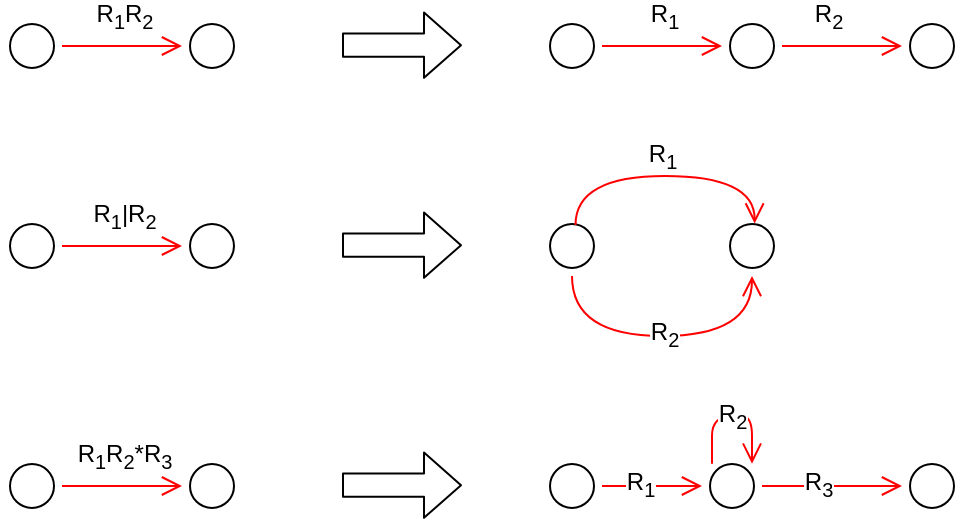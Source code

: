 <mxfile version="12.9.3" type="device"><diagram id="YVb4aEc7RhuX0Ek9WOD_" name="第 1 页"><mxGraphModel dx="1010" dy="601" grid="1" gridSize="10" guides="1" tooltips="1" connect="1" arrows="1" fold="1" page="1" pageScale="1" pageWidth="1600" pageHeight="900" math="0" shadow="0"><root><mxCell id="0"/><mxCell id="1" parent="0"/><mxCell id="Y3Mo-fOhJPXuGW9wpzeC-1" value="" style="ellipse;html=1;shape=startState;" parent="1" vertex="1"><mxGeometry x="510" y="190" width="30" height="30" as="geometry"/></mxCell><mxCell id="Y3Mo-fOhJPXuGW9wpzeC-2" value="" style="edgeStyle=orthogonalEdgeStyle;html=1;verticalAlign=bottom;endArrow=open;endSize=8;strokeColor=#ff0000;" parent="1" source="Y3Mo-fOhJPXuGW9wpzeC-1" target="Y3Mo-fOhJPXuGW9wpzeC-4" edge="1"><mxGeometry relative="1" as="geometry"><mxPoint x="635" y="240" as="targetPoint"/></mxGeometry></mxCell><mxCell id="Y3Mo-fOhJPXuGW9wpzeC-19" value="R&lt;sub&gt;1&lt;/sub&gt;" style="text;html=1;align=center;verticalAlign=middle;resizable=0;points=[];labelBackgroundColor=#ffffff;" parent="Y3Mo-fOhJPXuGW9wpzeC-2" vertex="1" connectable="0"><mxGeometry x="0.227" relative="1" as="geometry"><mxPoint x="-6.67" y="-15" as="offset"/></mxGeometry></mxCell><mxCell id="Y3Mo-fOhJPXuGW9wpzeC-4" value="" style="ellipse;html=1;shape=startState;" parent="1" vertex="1"><mxGeometry x="600" y="190" width="30" height="30" as="geometry"/></mxCell><mxCell id="Y3Mo-fOhJPXuGW9wpzeC-5" value="" style="ellipse;html=1;shape=startState;" parent="1" vertex="1"><mxGeometry x="690" y="190" width="30" height="30" as="geometry"/></mxCell><mxCell id="Y3Mo-fOhJPXuGW9wpzeC-8" value="" style="edgeStyle=orthogonalEdgeStyle;html=1;verticalAlign=bottom;endArrow=open;endSize=8;strokeColor=#ff0000;" parent="1" source="Y3Mo-fOhJPXuGW9wpzeC-4" target="Y3Mo-fOhJPXuGW9wpzeC-5" edge="1"><mxGeometry relative="1" as="geometry"><mxPoint x="600" y="270" as="targetPoint"/><mxPoint x="540" y="270" as="sourcePoint"/></mxGeometry></mxCell><mxCell id="Y3Mo-fOhJPXuGW9wpzeC-20" value="R&lt;sub&gt;2&lt;/sub&gt;" style="text;html=1;align=center;verticalAlign=middle;resizable=0;points=[];labelBackgroundColor=#ffffff;" parent="Y3Mo-fOhJPXuGW9wpzeC-8" vertex="1" connectable="0"><mxGeometry x="-0.249" y="-1" relative="1" as="geometry"><mxPoint y="-16" as="offset"/></mxGeometry></mxCell><mxCell id="Y3Mo-fOhJPXuGW9wpzeC-9" value="" style="ellipse;html=1;shape=startState;" parent="1" vertex="1"><mxGeometry x="510" y="410" width="30" height="30" as="geometry"/></mxCell><mxCell id="Y3Mo-fOhJPXuGW9wpzeC-10" value="" style="edgeStyle=orthogonalEdgeStyle;html=1;verticalAlign=bottom;endArrow=open;endSize=8;strokeColor=#ff0000;" parent="1" source="Y3Mo-fOhJPXuGW9wpzeC-9" target="Y3Mo-fOhJPXuGW9wpzeC-11" edge="1"><mxGeometry relative="1" as="geometry"><mxPoint x="635" y="440" as="targetPoint"/></mxGeometry></mxCell><mxCell id="Y3Mo-fOhJPXuGW9wpzeC-23" value="R&lt;sub&gt;1&lt;/sub&gt;" style="text;html=1;align=center;verticalAlign=middle;resizable=0;points=[];labelBackgroundColor=#ffffff;" parent="Y3Mo-fOhJPXuGW9wpzeC-10" vertex="1" connectable="0"><mxGeometry x="-0.255" y="1" relative="1" as="geometry"><mxPoint as="offset"/></mxGeometry></mxCell><mxCell id="Y3Mo-fOhJPXuGW9wpzeC-11" value="" style="ellipse;html=1;shape=startState;" parent="1" vertex="1"><mxGeometry x="590" y="410" width="30" height="30" as="geometry"/></mxCell><mxCell id="Y3Mo-fOhJPXuGW9wpzeC-12" value="" style="ellipse;html=1;shape=startState;" parent="1" vertex="1"><mxGeometry x="690" y="410" width="30" height="30" as="geometry"/></mxCell><mxCell id="Y3Mo-fOhJPXuGW9wpzeC-13" value="" style="edgeStyle=orthogonalEdgeStyle;html=1;verticalAlign=bottom;endArrow=open;endSize=8;strokeColor=#ff0000;" parent="1" source="Y3Mo-fOhJPXuGW9wpzeC-11" target="Y3Mo-fOhJPXuGW9wpzeC-12" edge="1"><mxGeometry relative="1" as="geometry"><mxPoint x="600" y="470" as="targetPoint"/><mxPoint x="540" y="470" as="sourcePoint"/></mxGeometry></mxCell><mxCell id="Y3Mo-fOhJPXuGW9wpzeC-25" value="R&lt;sub&gt;3&lt;/sub&gt;" style="text;html=1;align=center;verticalAlign=middle;resizable=0;points=[];labelBackgroundColor=#ffffff;" parent="Y3Mo-fOhJPXuGW9wpzeC-13" vertex="1" connectable="0"><mxGeometry x="-0.196" y="1" relative="1" as="geometry"><mxPoint as="offset"/></mxGeometry></mxCell><mxCell id="Y3Mo-fOhJPXuGW9wpzeC-14" value="" style="edgeStyle=entityRelationEdgeStyle;html=1;verticalAlign=bottom;endArrow=open;endSize=8;strokeColor=#ff0000;" parent="1" source="Y3Mo-fOhJPXuGW9wpzeC-11" target="Y3Mo-fOhJPXuGW9wpzeC-11" edge="1"><mxGeometry relative="1" as="geometry"><mxPoint x="600" y="405" as="targetPoint"/><mxPoint x="540" y="405" as="sourcePoint"/><Array as="points"><mxPoint x="605" y="390"/></Array></mxGeometry></mxCell><mxCell id="Y3Mo-fOhJPXuGW9wpzeC-24" value="R&lt;sub&gt;2&lt;/sub&gt;" style="text;html=1;align=center;verticalAlign=middle;resizable=0;points=[];labelBackgroundColor=#ffffff;" parent="Y3Mo-fOhJPXuGW9wpzeC-14" vertex="1" connectable="0"><mxGeometry x="0.163" relative="1" as="geometry"><mxPoint x="-5.7" as="offset"/></mxGeometry></mxCell><mxCell id="Y3Mo-fOhJPXuGW9wpzeC-15" value="" style="ellipse;html=1;shape=startState;" parent="1" vertex="1"><mxGeometry x="510" y="290" width="30" height="30" as="geometry"/></mxCell><mxCell id="Y3Mo-fOhJPXuGW9wpzeC-16" value="" style="edgeStyle=orthogonalEdgeStyle;html=1;verticalAlign=bottom;endArrow=open;endSize=8;strokeColor=#ff0000;entryX=0.5;entryY=1;entryDx=0;entryDy=0;curved=1;" parent="1" source="Y3Mo-fOhJPXuGW9wpzeC-15" target="Y3Mo-fOhJPXuGW9wpzeC-17" edge="1"><mxGeometry relative="1" as="geometry"><mxPoint x="635" y="340" as="targetPoint"/><Array as="points"><mxPoint x="525" y="350"/><mxPoint x="615" y="350"/></Array></mxGeometry></mxCell><mxCell id="Y3Mo-fOhJPXuGW9wpzeC-22" value="R&lt;sub&gt;2&lt;/sub&gt;" style="text;html=1;align=center;verticalAlign=middle;resizable=0;points=[];labelBackgroundColor=#ffffff;" parent="Y3Mo-fOhJPXuGW9wpzeC-16" vertex="1" connectable="0"><mxGeometry x="0.138" y="1" relative="1" as="geometry"><mxPoint x="-10" as="offset"/></mxGeometry></mxCell><mxCell id="Y3Mo-fOhJPXuGW9wpzeC-17" value="" style="ellipse;html=1;shape=startState;" parent="1" vertex="1"><mxGeometry x="600" y="290" width="30" height="30" as="geometry"/></mxCell><mxCell id="Y3Mo-fOhJPXuGW9wpzeC-18" value="" style="edgeStyle=orthogonalEdgeStyle;html=1;verticalAlign=bottom;endArrow=open;endSize=8;strokeColor=#ff0000;exitX=0.558;exitY=0.151;exitDx=0;exitDy=0;exitPerimeter=0;entryX=0.544;entryY=0.124;entryDx=0;entryDy=0;entryPerimeter=0;curved=1;" parent="1" source="Y3Mo-fOhJPXuGW9wpzeC-15" target="Y3Mo-fOhJPXuGW9wpzeC-17" edge="1"><mxGeometry relative="1" as="geometry"><mxPoint x="600" y="290" as="targetPoint"/><mxPoint x="540" y="290" as="sourcePoint"/><Array as="points"><mxPoint x="527" y="270"/><mxPoint x="616" y="270"/></Array></mxGeometry></mxCell><mxCell id="Y3Mo-fOhJPXuGW9wpzeC-21" value="R&lt;sub&gt;1&lt;/sub&gt;" style="text;html=1;align=center;verticalAlign=middle;resizable=0;points=[];labelBackgroundColor=#ffffff;" parent="Y3Mo-fOhJPXuGW9wpzeC-18" vertex="1" connectable="0"><mxGeometry x="0.206" relative="1" as="geometry"><mxPoint x="-15.47" y="-10" as="offset"/></mxGeometry></mxCell><mxCell id="Y3Mo-fOhJPXuGW9wpzeC-26" value="" style="shape=flexArrow;endArrow=classic;html=1;width=11.667;endSize=5.833;" parent="1" edge="1"><mxGeometry width="50" height="50" relative="1" as="geometry"><mxPoint x="410" y="204.58" as="sourcePoint"/><mxPoint x="470" y="204.58" as="targetPoint"/></mxGeometry></mxCell><mxCell id="Y3Mo-fOhJPXuGW9wpzeC-27" value="" style="shape=flexArrow;endArrow=classic;html=1;width=11.667;endSize=5.833;" parent="1" edge="1"><mxGeometry width="50" height="50" relative="1" as="geometry"><mxPoint x="410" y="304.58" as="sourcePoint"/><mxPoint x="470" y="304.58" as="targetPoint"/></mxGeometry></mxCell><mxCell id="Y3Mo-fOhJPXuGW9wpzeC-28" value="" style="shape=flexArrow;endArrow=classic;html=1;width=11.667;endSize=5.833;" parent="1" edge="1"><mxGeometry width="50" height="50" relative="1" as="geometry"><mxPoint x="410" y="424.58" as="sourcePoint"/><mxPoint x="470" y="424.58" as="targetPoint"/></mxGeometry></mxCell><mxCell id="Y3Mo-fOhJPXuGW9wpzeC-29" value="" style="ellipse;html=1;shape=startState;" parent="1" vertex="1"><mxGeometry x="240" y="190" width="30" height="30" as="geometry"/></mxCell><mxCell id="Y3Mo-fOhJPXuGW9wpzeC-30" value="" style="edgeStyle=orthogonalEdgeStyle;html=1;verticalAlign=bottom;endArrow=open;endSize=8;strokeColor=#ff0000;" parent="1" source="Y3Mo-fOhJPXuGW9wpzeC-29" target="Y3Mo-fOhJPXuGW9wpzeC-32" edge="1"><mxGeometry relative="1" as="geometry"><mxPoint x="365" y="240" as="targetPoint"/></mxGeometry></mxCell><mxCell id="Y3Mo-fOhJPXuGW9wpzeC-31" value="R&lt;sub&gt;1&lt;/sub&gt;R&lt;sub&gt;2&lt;/sub&gt;" style="text;html=1;align=center;verticalAlign=middle;resizable=0;points=[];labelBackgroundColor=#ffffff;" parent="Y3Mo-fOhJPXuGW9wpzeC-30" vertex="1" connectable="0"><mxGeometry x="0.227" relative="1" as="geometry"><mxPoint x="-6.67" y="-15" as="offset"/></mxGeometry></mxCell><mxCell id="Y3Mo-fOhJPXuGW9wpzeC-32" value="" style="ellipse;html=1;shape=startState;" parent="1" vertex="1"><mxGeometry x="330" y="190" width="30" height="30" as="geometry"/></mxCell><mxCell id="Y3Mo-fOhJPXuGW9wpzeC-35" value="" style="ellipse;html=1;shape=startState;" parent="1" vertex="1"><mxGeometry x="240" y="290" width="30" height="30" as="geometry"/></mxCell><mxCell id="Y3Mo-fOhJPXuGW9wpzeC-36" value="" style="edgeStyle=orthogonalEdgeStyle;html=1;verticalAlign=bottom;endArrow=open;endSize=8;strokeColor=#ff0000;" parent="1" source="Y3Mo-fOhJPXuGW9wpzeC-35" target="Y3Mo-fOhJPXuGW9wpzeC-38" edge="1"><mxGeometry relative="1" as="geometry"><mxPoint x="365" y="340" as="targetPoint"/></mxGeometry></mxCell><mxCell id="Y3Mo-fOhJPXuGW9wpzeC-37" value="R&lt;sub&gt;1&lt;/sub&gt;|R&lt;sub&gt;2&lt;/sub&gt;" style="text;html=1;align=center;verticalAlign=middle;resizable=0;points=[];labelBackgroundColor=#ffffff;" parent="Y3Mo-fOhJPXuGW9wpzeC-36" vertex="1" connectable="0"><mxGeometry x="0.227" relative="1" as="geometry"><mxPoint x="-6.67" y="-15" as="offset"/></mxGeometry></mxCell><mxCell id="Y3Mo-fOhJPXuGW9wpzeC-38" value="" style="ellipse;html=1;shape=startState;" parent="1" vertex="1"><mxGeometry x="330" y="290" width="30" height="30" as="geometry"/></mxCell><mxCell id="Y3Mo-fOhJPXuGW9wpzeC-39" value="" style="ellipse;html=1;shape=startState;" parent="1" vertex="1"><mxGeometry x="240" y="410" width="30" height="30" as="geometry"/></mxCell><mxCell id="Y3Mo-fOhJPXuGW9wpzeC-40" value="" style="edgeStyle=orthogonalEdgeStyle;html=1;verticalAlign=bottom;endArrow=open;endSize=8;strokeColor=#ff0000;" parent="1" source="Y3Mo-fOhJPXuGW9wpzeC-39" target="Y3Mo-fOhJPXuGW9wpzeC-42" edge="1"><mxGeometry relative="1" as="geometry"><mxPoint x="365" y="460" as="targetPoint"/></mxGeometry></mxCell><mxCell id="Y3Mo-fOhJPXuGW9wpzeC-41" value="R&lt;sub&gt;1&lt;/sub&gt;R&lt;sub&gt;2&lt;/sub&gt;*R&lt;sub&gt;3&lt;/sub&gt;" style="text;html=1;align=center;verticalAlign=middle;resizable=0;points=[];labelBackgroundColor=#ffffff;" parent="Y3Mo-fOhJPXuGW9wpzeC-40" vertex="1" connectable="0"><mxGeometry x="0.227" relative="1" as="geometry"><mxPoint x="-6.67" y="-15" as="offset"/></mxGeometry></mxCell><mxCell id="Y3Mo-fOhJPXuGW9wpzeC-42" value="" style="ellipse;html=1;shape=startState;" parent="1" vertex="1"><mxGeometry x="330" y="410" width="30" height="30" as="geometry"/></mxCell></root></mxGraphModel></diagram></mxfile>